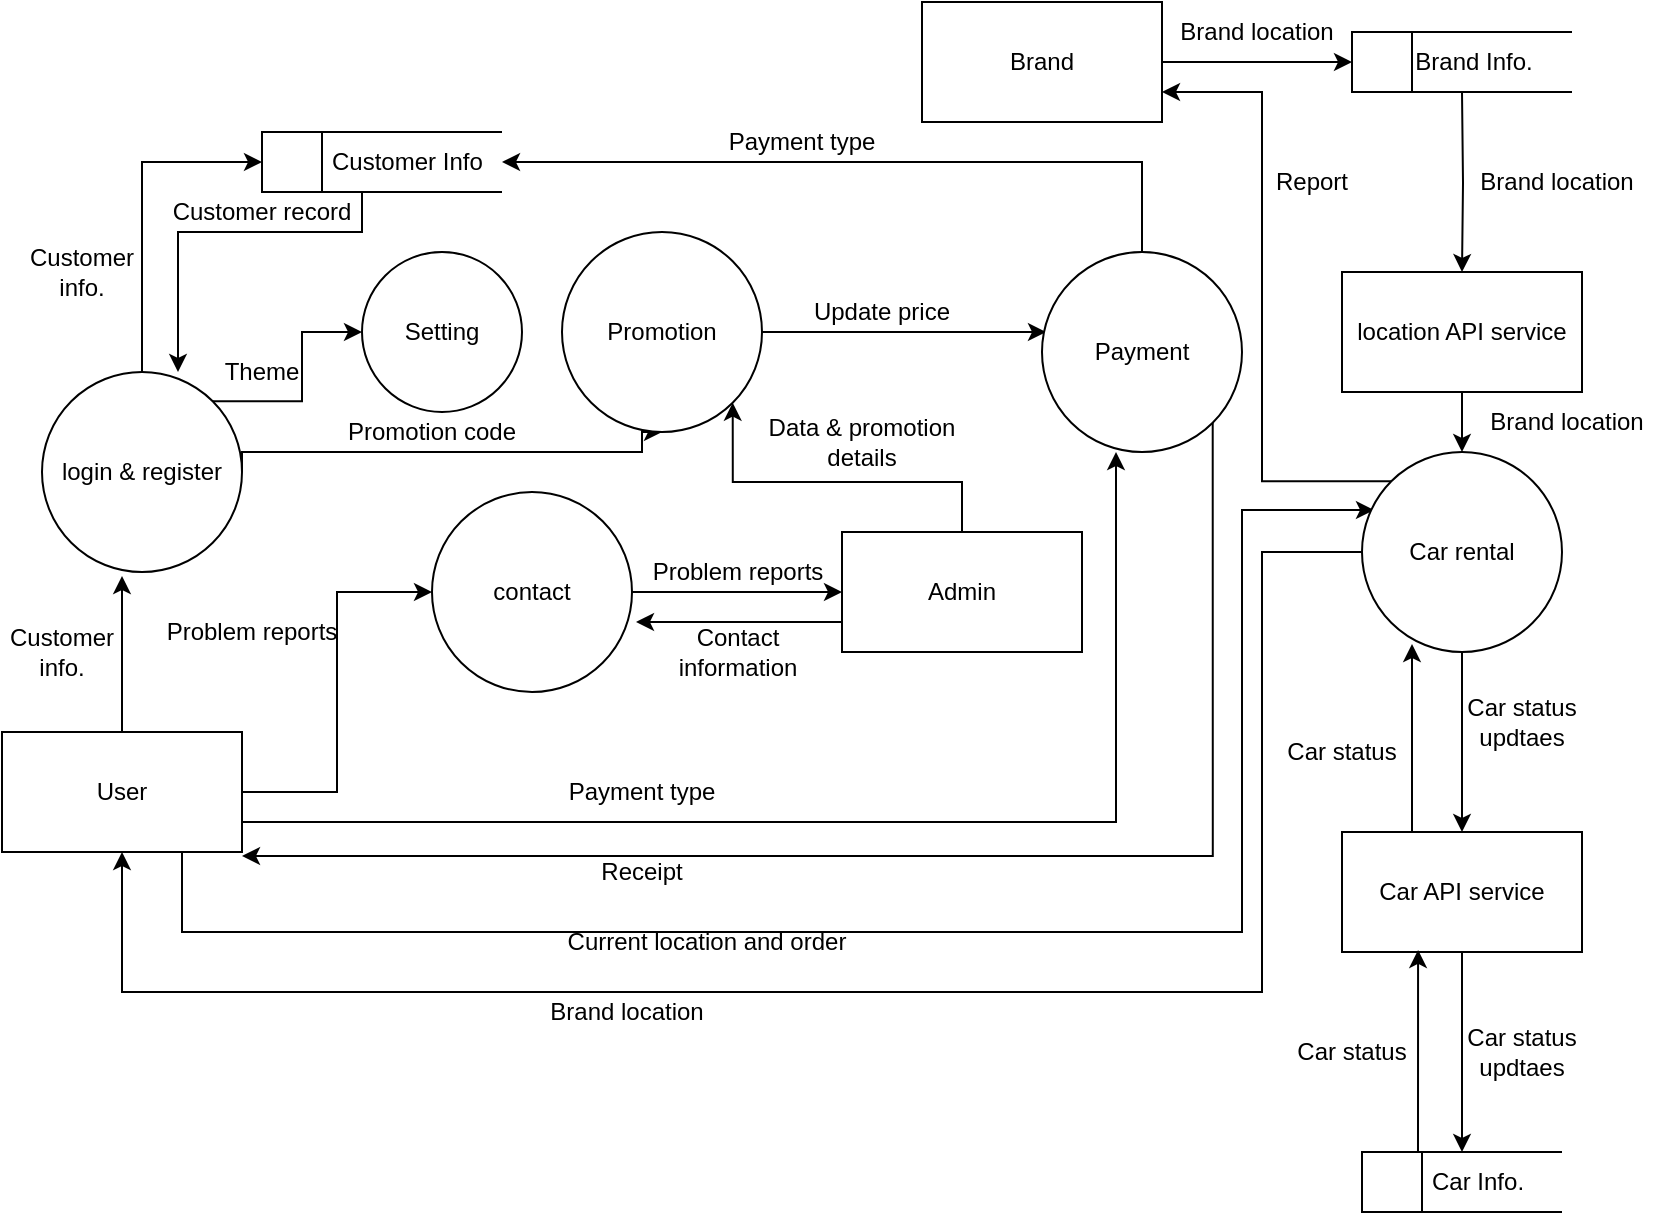 <mxfile version="12.3.3" type="google" pages="1"><diagram id="J4_dv9TobIY4U6EVcd1J" name="Page-1"><mxGraphModel dx="1422" dy="794" grid="1" gridSize="10" guides="1" tooltips="1" connect="1" arrows="1" fold="1" page="1" pageScale="1" pageWidth="850" pageHeight="1100" math="0" shadow="0"><root><mxCell id="0"/><mxCell id="1" parent="0"/><mxCell id="AUemRCUV1_ACWztwaYY2-8" style="edgeStyle=orthogonalEdgeStyle;rounded=0;orthogonalLoop=1;jettySize=auto;html=1;exitX=1;exitY=0.5;exitDx=0;exitDy=0;entryX=0.5;entryY=1;entryDx=0;entryDy=0;" edge="1" parent="1" source="dMIL-l2P6yDFsId1dsGO-2" target="dMIL-l2P6yDFsId1dsGO-3"><mxGeometry relative="1" as="geometry"><Array as="points"><mxPoint x="120" y="240"/><mxPoint x="320" y="240"/></Array></mxGeometry></mxCell><mxCell id="AUemRCUV1_ACWztwaYY2-14" style="edgeStyle=orthogonalEdgeStyle;rounded=0;orthogonalLoop=1;jettySize=auto;html=1;exitX=0.5;exitY=0;exitDx=0;exitDy=0;entryX=0;entryY=0.5;entryDx=0;entryDy=0;" edge="1" parent="1" source="dMIL-l2P6yDFsId1dsGO-2" target="AUemRCUV1_ACWztwaYY2-13"><mxGeometry relative="1" as="geometry"/></mxCell><mxCell id="AUemRCUV1_ACWztwaYY2-21" style="edgeStyle=orthogonalEdgeStyle;rounded=0;orthogonalLoop=1;jettySize=auto;html=1;exitX=1;exitY=0;exitDx=0;exitDy=0;entryX=0;entryY=0.5;entryDx=0;entryDy=0;" edge="1" parent="1" source="dMIL-l2P6yDFsId1dsGO-2" target="AUemRCUV1_ACWztwaYY2-20"><mxGeometry relative="1" as="geometry"/></mxCell><mxCell id="dMIL-l2P6yDFsId1dsGO-2" value="login &amp;amp; register" style="ellipse;whiteSpace=wrap;html=1;aspect=fixed;" parent="1" vertex="1"><mxGeometry x="20" y="200" width="100" height="100" as="geometry"/></mxCell><mxCell id="AUemRCUV1_ACWztwaYY2-5" style="edgeStyle=orthogonalEdgeStyle;rounded=0;orthogonalLoop=1;jettySize=auto;html=1;exitX=1;exitY=0.5;exitDx=0;exitDy=0;entryX=0.02;entryY=0.4;entryDx=0;entryDy=0;entryPerimeter=0;" edge="1" parent="1" source="dMIL-l2P6yDFsId1dsGO-3" target="dMIL-l2P6yDFsId1dsGO-15"><mxGeometry relative="1" as="geometry"/></mxCell><mxCell id="dMIL-l2P6yDFsId1dsGO-3" value="Promotion" style="ellipse;whiteSpace=wrap;html=1;aspect=fixed;" parent="1" vertex="1"><mxGeometry x="280" y="130" width="100" height="100" as="geometry"/></mxCell><mxCell id="AUemRCUV1_ACWztwaYY2-22" style="edgeStyle=orthogonalEdgeStyle;rounded=0;orthogonalLoop=1;jettySize=auto;html=1;exitX=1;exitY=0.5;exitDx=0;exitDy=0;entryX=0;entryY=0.5;entryDx=0;entryDy=0;" edge="1" parent="1" source="dMIL-l2P6yDFsId1dsGO-4" target="dMIL-l2P6yDFsId1dsGO-17"><mxGeometry relative="1" as="geometry"/></mxCell><mxCell id="dMIL-l2P6yDFsId1dsGO-4" value="contact" style="ellipse;whiteSpace=wrap;html=1;aspect=fixed;" parent="1" vertex="1"><mxGeometry x="215" y="260" width="100" height="100" as="geometry"/></mxCell><mxCell id="dMIL-l2P6yDFsId1dsGO-8" value="Customer info." style="text;html=1;strokeColor=none;fillColor=none;align=center;verticalAlign=middle;whiteSpace=wrap;rounded=0;" parent="1" vertex="1"><mxGeometry x="20" y="140" width="40" height="20" as="geometry"/></mxCell><mxCell id="dMIL-l2P6yDFsId1dsGO-13" style="edgeStyle=orthogonalEdgeStyle;rounded=0;orthogonalLoop=1;jettySize=auto;html=1;exitX=0.5;exitY=0;exitDx=0;exitDy=0;entryX=0.4;entryY=1.02;entryDx=0;entryDy=0;entryPerimeter=0;" parent="1" source="dMIL-l2P6yDFsId1dsGO-12" target="dMIL-l2P6yDFsId1dsGO-2" edge="1"><mxGeometry relative="1" as="geometry"/></mxCell><mxCell id="AUemRCUV1_ACWztwaYY2-23" style="edgeStyle=orthogonalEdgeStyle;rounded=0;orthogonalLoop=1;jettySize=auto;html=1;exitX=1;exitY=0.5;exitDx=0;exitDy=0;entryX=0;entryY=0.5;entryDx=0;entryDy=0;" edge="1" parent="1" source="dMIL-l2P6yDFsId1dsGO-12" target="dMIL-l2P6yDFsId1dsGO-4"><mxGeometry relative="1" as="geometry"/></mxCell><mxCell id="AUemRCUV1_ACWztwaYY2-31" style="edgeStyle=orthogonalEdgeStyle;rounded=0;orthogonalLoop=1;jettySize=auto;html=1;exitX=1;exitY=0.75;exitDx=0;exitDy=0;entryX=0.37;entryY=1;entryDx=0;entryDy=0;entryPerimeter=0;" edge="1" parent="1" source="dMIL-l2P6yDFsId1dsGO-12" target="dMIL-l2P6yDFsId1dsGO-15"><mxGeometry relative="1" as="geometry"/></mxCell><mxCell id="AUemRCUV1_ACWztwaYY2-35" style="edgeStyle=orthogonalEdgeStyle;rounded=0;orthogonalLoop=1;jettySize=auto;html=1;exitX=0.75;exitY=1;exitDx=0;exitDy=0;entryX=0.06;entryY=0.29;entryDx=0;entryDy=0;entryPerimeter=0;" edge="1" parent="1" source="dMIL-l2P6yDFsId1dsGO-12" target="dMIL-l2P6yDFsId1dsGO-16"><mxGeometry relative="1" as="geometry"><mxPoint x="620" y="270" as="targetPoint"/><Array as="points"><mxPoint x="90" y="480"/><mxPoint x="620" y="480"/><mxPoint x="620" y="269"/></Array></mxGeometry></mxCell><mxCell id="dMIL-l2P6yDFsId1dsGO-12" value="User" style="rounded=0;whiteSpace=wrap;html=1;" parent="1" vertex="1"><mxGeometry y="380" width="120" height="60" as="geometry"/></mxCell><mxCell id="dMIL-l2P6yDFsId1dsGO-14" value="Customer info." style="text;html=1;strokeColor=none;fillColor=none;align=center;verticalAlign=middle;whiteSpace=wrap;rounded=0;" parent="1" vertex="1"><mxGeometry x="10" y="330" width="40" height="20" as="geometry"/></mxCell><mxCell id="AUemRCUV1_ACWztwaYY2-16" style="edgeStyle=orthogonalEdgeStyle;rounded=0;orthogonalLoop=1;jettySize=auto;html=1;exitX=0.5;exitY=0;exitDx=0;exitDy=0;entryX=1;entryY=0.5;entryDx=0;entryDy=0;" edge="1" parent="1" source="dMIL-l2P6yDFsId1dsGO-15" target="AUemRCUV1_ACWztwaYY2-13"><mxGeometry relative="1" as="geometry"/></mxCell><mxCell id="AUemRCUV1_ACWztwaYY2-32" style="edgeStyle=orthogonalEdgeStyle;rounded=0;orthogonalLoop=1;jettySize=auto;html=1;exitX=1;exitY=1;exitDx=0;exitDy=0;entryX=1;entryY=1.033;entryDx=0;entryDy=0;entryPerimeter=0;" edge="1" parent="1" source="dMIL-l2P6yDFsId1dsGO-15" target="dMIL-l2P6yDFsId1dsGO-12"><mxGeometry relative="1" as="geometry"><Array as="points"><mxPoint x="605" y="442"/></Array></mxGeometry></mxCell><mxCell id="dMIL-l2P6yDFsId1dsGO-15" value="Payment" style="ellipse;whiteSpace=wrap;html=1;aspect=fixed;" parent="1" vertex="1"><mxGeometry x="520" y="140" width="100" height="100" as="geometry"/></mxCell><mxCell id="dMIL-l2P6yDFsId1dsGO-45" style="edgeStyle=orthogonalEdgeStyle;rounded=0;orthogonalLoop=1;jettySize=auto;html=1;exitX=0;exitY=0.5;exitDx=0;exitDy=0;entryX=0.5;entryY=1;entryDx=0;entryDy=0;" parent="1" source="dMIL-l2P6yDFsId1dsGO-16" target="dMIL-l2P6yDFsId1dsGO-12" edge="1"><mxGeometry relative="1" as="geometry"><Array as="points"><mxPoint x="630" y="290"/><mxPoint x="630" y="510"/><mxPoint x="60" y="510"/></Array></mxGeometry></mxCell><mxCell id="dMIL-l2P6yDFsId1dsGO-62" style="edgeStyle=orthogonalEdgeStyle;rounded=0;orthogonalLoop=1;jettySize=auto;html=1;exitX=0.5;exitY=1;exitDx=0;exitDy=0;entryX=0.5;entryY=0;entryDx=0;entryDy=0;" parent="1" source="dMIL-l2P6yDFsId1dsGO-16" target="dMIL-l2P6yDFsId1dsGO-57" edge="1"><mxGeometry relative="1" as="geometry"/></mxCell><mxCell id="AUemRCUV1_ACWztwaYY2-46" style="edgeStyle=orthogonalEdgeStyle;rounded=0;orthogonalLoop=1;jettySize=auto;html=1;exitX=0;exitY=0;exitDx=0;exitDy=0;entryX=1;entryY=0.75;entryDx=0;entryDy=0;" edge="1" parent="1" source="dMIL-l2P6yDFsId1dsGO-16" target="AUemRCUV1_ACWztwaYY2-43"><mxGeometry relative="1" as="geometry"/></mxCell><mxCell id="dMIL-l2P6yDFsId1dsGO-16" value="Car rental" style="ellipse;whiteSpace=wrap;html=1;aspect=fixed;" parent="1" vertex="1"><mxGeometry x="680" y="240" width="100" height="100" as="geometry"/></mxCell><mxCell id="AUemRCUV1_ACWztwaYY2-26" style="edgeStyle=orthogonalEdgeStyle;rounded=0;orthogonalLoop=1;jettySize=auto;html=1;exitX=0;exitY=0.75;exitDx=0;exitDy=0;entryX=1.02;entryY=0.65;entryDx=0;entryDy=0;entryPerimeter=0;" edge="1" parent="1" source="dMIL-l2P6yDFsId1dsGO-17" target="dMIL-l2P6yDFsId1dsGO-4"><mxGeometry relative="1" as="geometry"/></mxCell><mxCell id="AUemRCUV1_ACWztwaYY2-42" style="edgeStyle=orthogonalEdgeStyle;rounded=0;orthogonalLoop=1;jettySize=auto;html=1;exitX=0.5;exitY=0;exitDx=0;exitDy=0;entryX=1;entryY=1;entryDx=0;entryDy=0;" edge="1" parent="1" source="dMIL-l2P6yDFsId1dsGO-17" target="dMIL-l2P6yDFsId1dsGO-3"><mxGeometry relative="1" as="geometry"/></mxCell><mxCell id="dMIL-l2P6yDFsId1dsGO-17" value="Admin" style="rounded=0;whiteSpace=wrap;html=1;" parent="1" vertex="1"><mxGeometry x="420" y="280" width="120" height="60" as="geometry"/></mxCell><mxCell id="dMIL-l2P6yDFsId1dsGO-22" value="Car status updtaes" style="text;html=1;strokeColor=none;fillColor=none;align=center;verticalAlign=middle;whiteSpace=wrap;rounded=0;" parent="1" vertex="1"><mxGeometry x="730" y="365" width="60" height="20" as="geometry"/></mxCell><mxCell id="dMIL-l2P6yDFsId1dsGO-25" value="Payment type" style="text;html=1;strokeColor=none;fillColor=none;align=center;verticalAlign=middle;whiteSpace=wrap;rounded=0;" parent="1" vertex="1"><mxGeometry x="280" y="400" width="80" height="20" as="geometry"/></mxCell><mxCell id="dMIL-l2P6yDFsId1dsGO-28" value="Data &amp;amp; promotion details" style="text;html=1;strokeColor=none;fillColor=none;align=center;verticalAlign=middle;whiteSpace=wrap;rounded=0;" parent="1" vertex="1"><mxGeometry x="380" y="225" width="100" height="20" as="geometry"/></mxCell><mxCell id="dMIL-l2P6yDFsId1dsGO-29" value="Problem reports" style="text;html=1;strokeColor=none;fillColor=none;align=center;verticalAlign=middle;whiteSpace=wrap;rounded=0;" parent="1" vertex="1"><mxGeometry x="80" y="320" width="90" height="20" as="geometry"/></mxCell><mxCell id="AUemRCUV1_ACWztwaYY2-11" style="edgeStyle=orthogonalEdgeStyle;rounded=0;orthogonalLoop=1;jettySize=auto;html=1;exitX=0.5;exitY=1;exitDx=0;exitDy=0;entryX=0.5;entryY=0;entryDx=0;entryDy=0;" edge="1" parent="1" target="dMIL-l2P6yDFsId1dsGO-35"><mxGeometry relative="1" as="geometry"><mxPoint x="730" y="60" as="sourcePoint"/></mxGeometry></mxCell><mxCell id="dMIL-l2P6yDFsId1dsGO-37" style="edgeStyle=orthogonalEdgeStyle;rounded=0;orthogonalLoop=1;jettySize=auto;html=1;exitX=0.5;exitY=1;exitDx=0;exitDy=0;entryX=0.5;entryY=0;entryDx=0;entryDy=0;" parent="1" source="dMIL-l2P6yDFsId1dsGO-35" target="dMIL-l2P6yDFsId1dsGO-16" edge="1"><mxGeometry relative="1" as="geometry"/></mxCell><mxCell id="dMIL-l2P6yDFsId1dsGO-35" value="location API service" style="rounded=0;whiteSpace=wrap;html=1;" parent="1" vertex="1"><mxGeometry x="670" y="150" width="120" height="60" as="geometry"/></mxCell><mxCell id="dMIL-l2P6yDFsId1dsGO-42" value="Car status" style="text;html=1;strokeColor=none;fillColor=none;align=center;verticalAlign=middle;whiteSpace=wrap;rounded=0;" parent="1" vertex="1"><mxGeometry x="645" y="530" width="60" height="20" as="geometry"/></mxCell><mxCell id="dMIL-l2P6yDFsId1dsGO-46" value="Brand location" style="text;html=1;strokeColor=none;fillColor=none;align=center;verticalAlign=middle;whiteSpace=wrap;rounded=0;" parent="1" vertex="1"><mxGeometry x="260" y="510" width="105" height="20" as="geometry"/></mxCell><mxCell id="dMIL-l2P6yDFsId1dsGO-47" value="Problem reports" style="text;html=1;strokeColor=none;fillColor=none;align=center;verticalAlign=middle;whiteSpace=wrap;rounded=0;" parent="1" vertex="1"><mxGeometry x="322.5" y="290" width="90" height="20" as="geometry"/></mxCell><mxCell id="dMIL-l2P6yDFsId1dsGO-52" value="Update price" style="text;html=1;strokeColor=none;fillColor=none;align=center;verticalAlign=middle;whiteSpace=wrap;rounded=0;" parent="1" vertex="1"><mxGeometry x="400" y="160" width="80" height="20" as="geometry"/></mxCell><mxCell id="dMIL-l2P6yDFsId1dsGO-60" style="edgeStyle=orthogonalEdgeStyle;rounded=0;orthogonalLoop=1;jettySize=auto;html=1;exitX=0.25;exitY=0;exitDx=0;exitDy=0;entryX=0.25;entryY=0.96;entryDx=0;entryDy=0;entryPerimeter=0;" parent="1" source="dMIL-l2P6yDFsId1dsGO-57" target="dMIL-l2P6yDFsId1dsGO-16" edge="1"><mxGeometry relative="1" as="geometry"><Array as="points"><mxPoint x="705" y="490"/></Array></mxGeometry></mxCell><mxCell id="AUemRCUV1_ACWztwaYY2-50" style="edgeStyle=orthogonalEdgeStyle;rounded=0;orthogonalLoop=1;jettySize=auto;html=1;exitX=0.75;exitY=1;exitDx=0;exitDy=0;entryX=0.5;entryY=0;entryDx=0;entryDy=0;" edge="1" parent="1" source="dMIL-l2P6yDFsId1dsGO-57" target="AUemRCUV1_ACWztwaYY2-18"><mxGeometry relative="1" as="geometry"><Array as="points"><mxPoint x="730" y="490"/></Array></mxGeometry></mxCell><mxCell id="dMIL-l2P6yDFsId1dsGO-57" value="Car API service" style="rounded=0;whiteSpace=wrap;html=1;" parent="1" vertex="1"><mxGeometry x="670" y="430" width="120" height="60" as="geometry"/></mxCell><mxCell id="dMIL-l2P6yDFsId1dsGO-61" value="Car status" style="text;html=1;strokeColor=none;fillColor=none;align=center;verticalAlign=middle;whiteSpace=wrap;rounded=0;" parent="1" vertex="1"><mxGeometry x="640" y="380" width="60" height="20" as="geometry"/></mxCell><mxCell id="dMIL-l2P6yDFsId1dsGO-65" value="Car status updtaes" style="text;html=1;strokeColor=none;fillColor=none;align=center;verticalAlign=middle;whiteSpace=wrap;rounded=0;" parent="1" vertex="1"><mxGeometry x="730" y="530" width="60" height="20" as="geometry"/></mxCell><mxCell id="dMIL-l2P6yDFsId1dsGO-67" value="Receipt" style="text;html=1;strokeColor=none;fillColor=none;align=center;verticalAlign=middle;whiteSpace=wrap;rounded=0;" parent="1" vertex="1"><mxGeometry x="300" y="440" width="40" height="20" as="geometry"/></mxCell><mxCell id="AUemRCUV1_ACWztwaYY2-1" value="Customer record" style="text;html=1;strokeColor=none;fillColor=none;align=center;verticalAlign=middle;whiteSpace=wrap;rounded=0;" vertex="1" parent="1"><mxGeometry x="80" y="110" width="100" height="20" as="geometry"/></mxCell><mxCell id="AUemRCUV1_ACWztwaYY2-15" style="edgeStyle=orthogonalEdgeStyle;rounded=0;orthogonalLoop=1;jettySize=auto;html=1;exitX=0.5;exitY=1;exitDx=0;exitDy=0;entryX=0.68;entryY=0;entryDx=0;entryDy=0;entryPerimeter=0;" edge="1" parent="1" source="AUemRCUV1_ACWztwaYY2-13" target="dMIL-l2P6yDFsId1dsGO-2"><mxGeometry relative="1" as="geometry"><Array as="points"><mxPoint x="180" y="130"/><mxPoint x="88" y="130"/></Array></mxGeometry></mxCell><mxCell id="AUemRCUV1_ACWztwaYY2-13" value="&amp;nbsp; &amp;nbsp; &amp;nbsp; &amp;nbsp; &amp;nbsp;Customer Info" style="html=1;dashed=0;whitespace=wrap;shape=mxgraph.dfd.dataStoreID;align=left;spacingLeft=3;points=[[0,0],[0.5,0],[1,0],[0,0.5],[1,0.5],[0,1],[0.5,1],[1,1]];" vertex="1" parent="1"><mxGeometry x="130" y="80" width="120" height="30" as="geometry"/></mxCell><mxCell id="AUemRCUV1_ACWztwaYY2-17" value="&amp;nbsp; &amp;nbsp; &amp;nbsp; &amp;nbsp; Brand Info." style="html=1;dashed=0;whitespace=wrap;shape=mxgraph.dfd.dataStoreID;align=left;spacingLeft=3;points=[[0,0],[0.5,0],[1,0],[0,0.5],[1,0.5],[0,1],[0.5,1],[1,1]];" vertex="1" parent="1"><mxGeometry x="675" y="30" width="110" height="30" as="geometry"/></mxCell><mxCell id="AUemRCUV1_ACWztwaYY2-49" style="edgeStyle=orthogonalEdgeStyle;rounded=0;orthogonalLoop=1;jettySize=auto;html=1;exitX=0.5;exitY=0;exitDx=0;exitDy=0;entryX=0.317;entryY=0.983;entryDx=0;entryDy=0;entryPerimeter=0;" edge="1" parent="1" source="AUemRCUV1_ACWztwaYY2-18" target="dMIL-l2P6yDFsId1dsGO-57"><mxGeometry relative="1" as="geometry"><Array as="points"><mxPoint x="708" y="590"/></Array></mxGeometry></mxCell><mxCell id="AUemRCUV1_ACWztwaYY2-18" value="&amp;nbsp; &amp;nbsp; &amp;nbsp; &amp;nbsp; &amp;nbsp;Car Info." style="html=1;dashed=0;whitespace=wrap;shape=mxgraph.dfd.dataStoreID;align=left;spacingLeft=3;points=[[0,0],[0.5,0],[1,0],[0,0.5],[1,0.5],[0,1],[0.5,1],[1,1]];" vertex="1" parent="1"><mxGeometry x="680" y="590" width="100" height="30" as="geometry"/></mxCell><mxCell id="AUemRCUV1_ACWztwaYY2-19" value="Payment type" style="text;html=1;strokeColor=none;fillColor=none;align=center;verticalAlign=middle;whiteSpace=wrap;rounded=0;" vertex="1" parent="1"><mxGeometry x="360" y="75" width="80" height="20" as="geometry"/></mxCell><mxCell id="AUemRCUV1_ACWztwaYY2-20" value="Setting" style="ellipse;whiteSpace=wrap;html=1;aspect=fixed;" vertex="1" parent="1"><mxGeometry x="180" y="140" width="80" height="80" as="geometry"/></mxCell><mxCell id="AUemRCUV1_ACWztwaYY2-24" value="Theme" style="text;html=1;strokeColor=none;fillColor=none;align=center;verticalAlign=middle;whiteSpace=wrap;rounded=0;" vertex="1" parent="1"><mxGeometry x="110" y="190" width="40" height="20" as="geometry"/></mxCell><mxCell id="AUemRCUV1_ACWztwaYY2-25" value="Promotion code" style="text;html=1;strokeColor=none;fillColor=none;align=center;verticalAlign=middle;whiteSpace=wrap;rounded=0;" vertex="1" parent="1"><mxGeometry x="170" y="220" width="90" height="20" as="geometry"/></mxCell><mxCell id="AUemRCUV1_ACWztwaYY2-27" value="Contact information" style="text;html=1;strokeColor=none;fillColor=none;align=center;verticalAlign=middle;whiteSpace=wrap;rounded=0;" vertex="1" parent="1"><mxGeometry x="347.5" y="330" width="40" height="20" as="geometry"/></mxCell><mxCell id="AUemRCUV1_ACWztwaYY2-36" value="Current location and order" style="text;html=1;strokeColor=none;fillColor=none;align=center;verticalAlign=middle;whiteSpace=wrap;rounded=0;" vertex="1" parent="1"><mxGeometry x="265" y="475" width="175" height="20" as="geometry"/></mxCell><mxCell id="AUemRCUV1_ACWztwaYY2-40" value="Brand location" style="text;html=1;strokeColor=none;fillColor=none;align=center;verticalAlign=middle;whiteSpace=wrap;rounded=0;" vertex="1" parent="1"><mxGeometry x="725" y="95" width="105" height="20" as="geometry"/></mxCell><mxCell id="AUemRCUV1_ACWztwaYY2-41" value="Brand location" style="text;html=1;strokeColor=none;fillColor=none;align=center;verticalAlign=middle;whiteSpace=wrap;rounded=0;" vertex="1" parent="1"><mxGeometry x="730" y="215" width="105" height="20" as="geometry"/></mxCell><mxCell id="AUemRCUV1_ACWztwaYY2-44" style="edgeStyle=orthogonalEdgeStyle;rounded=0;orthogonalLoop=1;jettySize=auto;html=1;exitX=1;exitY=0.5;exitDx=0;exitDy=0;entryX=0;entryY=0.5;entryDx=0;entryDy=0;" edge="1" parent="1" source="AUemRCUV1_ACWztwaYY2-43" target="AUemRCUV1_ACWztwaYY2-17"><mxGeometry relative="1" as="geometry"/></mxCell><mxCell id="AUemRCUV1_ACWztwaYY2-43" value="Brand" style="rounded=0;whiteSpace=wrap;html=1;" vertex="1" parent="1"><mxGeometry x="460" y="15" width="120" height="60" as="geometry"/></mxCell><mxCell id="AUemRCUV1_ACWztwaYY2-45" value="Brand location" style="text;html=1;strokeColor=none;fillColor=none;align=center;verticalAlign=middle;whiteSpace=wrap;rounded=0;" vertex="1" parent="1"><mxGeometry x="575" y="20" width="105" height="20" as="geometry"/></mxCell><mxCell id="AUemRCUV1_ACWztwaYY2-47" value="Report" style="text;html=1;strokeColor=none;fillColor=none;align=center;verticalAlign=middle;whiteSpace=wrap;rounded=0;" vertex="1" parent="1"><mxGeometry x="635" y="95" width="40" height="20" as="geometry"/></mxCell></root></mxGraphModel></diagram></mxfile>